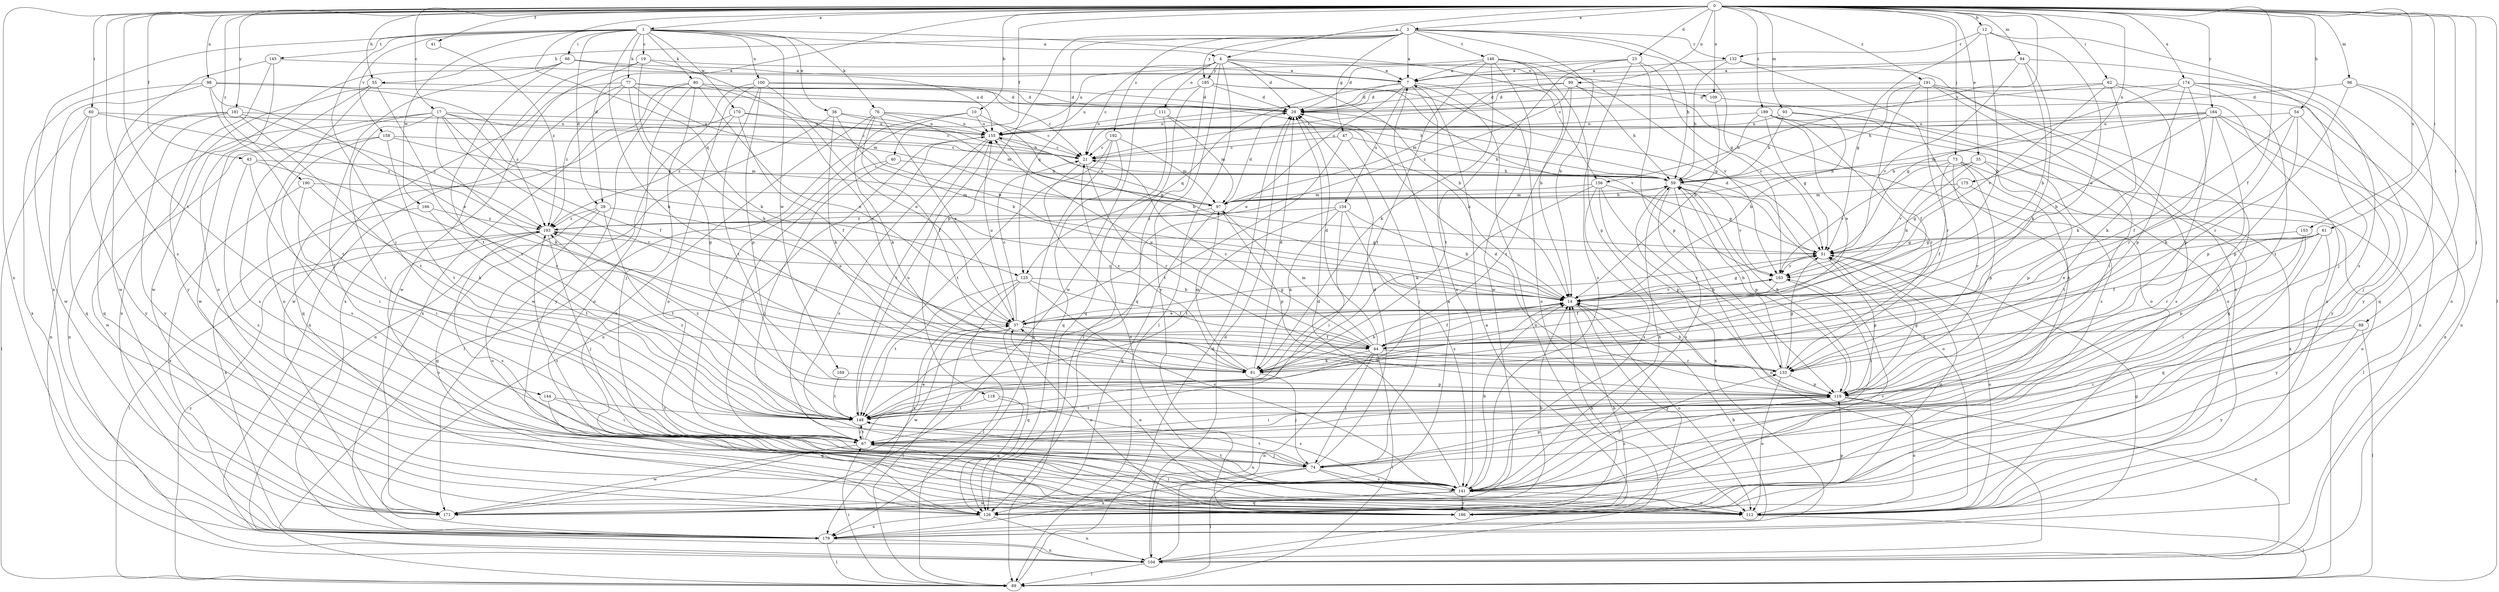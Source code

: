 strict digraph  {
0;
1;
3;
4;
7;
10;
12;
14;
17;
19;
21;
23;
28;
29;
35;
36;
37;
40;
41;
43;
44;
47;
51;
54;
55;
59;
60;
61;
62;
66;
67;
73;
74;
76;
77;
80;
81;
88;
89;
93;
94;
96;
97;
98;
99;
100;
104;
109;
111;
112;
118;
119;
125;
126;
132;
133;
141;
144;
145;
146;
148;
153;
154;
155;
156;
158;
163;
166;
169;
170;
171;
174;
175;
179;
181;
184;
185;
186;
189;
190;
191;
192;
193;
0 -> 1  [label=a];
0 -> 3  [label=a];
0 -> 4  [label=a];
0 -> 10  [label=b];
0 -> 12  [label=b];
0 -> 17  [label=c];
0 -> 23  [label=d];
0 -> 28  [label=d];
0 -> 35  [label=e];
0 -> 40  [label=f];
0 -> 41  [label=f];
0 -> 43  [label=f];
0 -> 44  [label=f];
0 -> 54  [label=h];
0 -> 55  [label=h];
0 -> 60  [label=i];
0 -> 61  [label=i];
0 -> 62  [label=i];
0 -> 73  [label=j];
0 -> 74  [label=j];
0 -> 88  [label=l];
0 -> 89  [label=l];
0 -> 93  [label=m];
0 -> 94  [label=m];
0 -> 96  [label=m];
0 -> 98  [label=n];
0 -> 99  [label=n];
0 -> 109  [label=o];
0 -> 125  [label=q];
0 -> 141  [label=s];
0 -> 144  [label=t];
0 -> 153  [label=u];
0 -> 156  [label=v];
0 -> 174  [label=x];
0 -> 175  [label=x];
0 -> 179  [label=x];
0 -> 181  [label=y];
0 -> 184  [label=y];
0 -> 189  [label=z];
0 -> 190  [label=z];
0 -> 191  [label=z];
1 -> 4  [label=a];
1 -> 19  [label=c];
1 -> 28  [label=d];
1 -> 36  [label=e];
1 -> 66  [label=i];
1 -> 67  [label=i];
1 -> 76  [label=k];
1 -> 77  [label=k];
1 -> 80  [label=k];
1 -> 81  [label=k];
1 -> 100  [label=n];
1 -> 145  [label=t];
1 -> 156  [label=v];
1 -> 158  [label=v];
1 -> 166  [label=w];
1 -> 169  [label=w];
1 -> 170  [label=w];
1 -> 179  [label=x];
3 -> 7  [label=a];
3 -> 14  [label=b];
3 -> 47  [label=g];
3 -> 51  [label=g];
3 -> 55  [label=h];
3 -> 59  [label=h];
3 -> 118  [label=p];
3 -> 125  [label=q];
3 -> 132  [label=r];
3 -> 146  [label=t];
3 -> 185  [label=y];
3 -> 192  [label=z];
4 -> 7  [label=a];
4 -> 14  [label=b];
4 -> 21  [label=c];
4 -> 29  [label=d];
4 -> 89  [label=l];
4 -> 109  [label=o];
4 -> 111  [label=o];
4 -> 171  [label=w];
4 -> 185  [label=y];
4 -> 186  [label=y];
7 -> 29  [label=d];
7 -> 37  [label=e];
7 -> 104  [label=n];
7 -> 112  [label=o];
7 -> 125  [label=q];
7 -> 141  [label=s];
7 -> 154  [label=u];
10 -> 14  [label=b];
10 -> 67  [label=i];
10 -> 89  [label=l];
10 -> 155  [label=u];
12 -> 14  [label=b];
12 -> 37  [label=e];
12 -> 51  [label=g];
12 -> 132  [label=r];
12 -> 141  [label=s];
14 -> 37  [label=e];
14 -> 44  [label=f];
14 -> 51  [label=g];
14 -> 112  [label=o];
14 -> 163  [label=v];
14 -> 186  [label=y];
14 -> 193  [label=z];
17 -> 14  [label=b];
17 -> 21  [label=c];
17 -> 44  [label=f];
17 -> 67  [label=i];
17 -> 81  [label=k];
17 -> 104  [label=n];
17 -> 133  [label=r];
17 -> 141  [label=s];
17 -> 155  [label=u];
19 -> 7  [label=a];
19 -> 81  [label=k];
19 -> 133  [label=r];
19 -> 171  [label=w];
19 -> 179  [label=x];
21 -> 59  [label=h];
21 -> 112  [label=o];
21 -> 133  [label=r];
23 -> 7  [label=a];
23 -> 29  [label=d];
23 -> 119  [label=p];
23 -> 141  [label=s];
23 -> 148  [label=t];
23 -> 163  [label=v];
28 -> 37  [label=e];
28 -> 112  [label=o];
28 -> 126  [label=q];
28 -> 148  [label=t];
28 -> 193  [label=z];
29 -> 155  [label=u];
35 -> 14  [label=b];
35 -> 59  [label=h];
35 -> 89  [label=l];
35 -> 119  [label=p];
35 -> 163  [label=v];
36 -> 14  [label=b];
36 -> 59  [label=h];
36 -> 81  [label=k];
36 -> 104  [label=n];
36 -> 155  [label=u];
37 -> 21  [label=c];
37 -> 44  [label=f];
37 -> 51  [label=g];
37 -> 89  [label=l];
37 -> 126  [label=q];
37 -> 155  [label=u];
37 -> 171  [label=w];
40 -> 59  [label=h];
40 -> 67  [label=i];
40 -> 74  [label=j];
41 -> 193  [label=z];
43 -> 59  [label=h];
43 -> 67  [label=i];
43 -> 133  [label=r];
43 -> 141  [label=s];
44 -> 21  [label=c];
44 -> 29  [label=d];
44 -> 74  [label=j];
44 -> 81  [label=k];
44 -> 89  [label=l];
44 -> 97  [label=m];
44 -> 104  [label=n];
44 -> 133  [label=r];
44 -> 155  [label=u];
47 -> 21  [label=c];
47 -> 59  [label=h];
47 -> 74  [label=j];
47 -> 148  [label=t];
51 -> 29  [label=d];
51 -> 112  [label=o];
51 -> 119  [label=p];
51 -> 163  [label=v];
54 -> 44  [label=f];
54 -> 74  [label=j];
54 -> 81  [label=k];
54 -> 119  [label=p];
54 -> 155  [label=u];
55 -> 29  [label=d];
55 -> 112  [label=o];
55 -> 148  [label=t];
55 -> 171  [label=w];
55 -> 179  [label=x];
59 -> 97  [label=m];
59 -> 104  [label=n];
59 -> 112  [label=o];
59 -> 119  [label=p];
59 -> 141  [label=s];
59 -> 163  [label=v];
59 -> 179  [label=x];
60 -> 89  [label=l];
60 -> 126  [label=q];
60 -> 155  [label=u];
60 -> 186  [label=y];
60 -> 193  [label=z];
61 -> 37  [label=e];
61 -> 44  [label=f];
61 -> 51  [label=g];
61 -> 126  [label=q];
61 -> 133  [label=r];
61 -> 186  [label=y];
62 -> 21  [label=c];
62 -> 29  [label=d];
62 -> 81  [label=k];
62 -> 104  [label=n];
62 -> 119  [label=p];
62 -> 163  [label=v];
66 -> 7  [label=a];
66 -> 74  [label=j];
66 -> 148  [label=t];
66 -> 155  [label=u];
66 -> 171  [label=w];
67 -> 37  [label=e];
67 -> 74  [label=j];
67 -> 148  [label=t];
67 -> 171  [label=w];
67 -> 186  [label=y];
73 -> 44  [label=f];
73 -> 59  [label=h];
73 -> 119  [label=p];
73 -> 133  [label=r];
73 -> 148  [label=t];
73 -> 163  [label=v];
73 -> 179  [label=x];
74 -> 29  [label=d];
74 -> 89  [label=l];
74 -> 112  [label=o];
74 -> 119  [label=p];
74 -> 141  [label=s];
74 -> 148  [label=t];
74 -> 179  [label=x];
76 -> 21  [label=c];
76 -> 37  [label=e];
76 -> 44  [label=f];
76 -> 81  [label=k];
76 -> 97  [label=m];
76 -> 112  [label=o];
76 -> 155  [label=u];
77 -> 29  [label=d];
77 -> 59  [label=h];
77 -> 97  [label=m];
77 -> 104  [label=n];
77 -> 119  [label=p];
77 -> 171  [label=w];
77 -> 193  [label=z];
80 -> 14  [label=b];
80 -> 29  [label=d];
80 -> 37  [label=e];
80 -> 74  [label=j];
80 -> 112  [label=o];
80 -> 179  [label=x];
80 -> 186  [label=y];
81 -> 14  [label=b];
81 -> 21  [label=c];
81 -> 29  [label=d];
81 -> 74  [label=j];
81 -> 97  [label=m];
81 -> 104  [label=n];
88 -> 44  [label=f];
88 -> 67  [label=i];
88 -> 89  [label=l];
88 -> 186  [label=y];
89 -> 29  [label=d];
89 -> 67  [label=i];
89 -> 193  [label=z];
93 -> 14  [label=b];
93 -> 59  [label=h];
93 -> 141  [label=s];
93 -> 155  [label=u];
94 -> 7  [label=a];
94 -> 14  [label=b];
94 -> 21  [label=c];
94 -> 74  [label=j];
94 -> 81  [label=k];
94 -> 163  [label=v];
96 -> 29  [label=d];
96 -> 104  [label=n];
96 -> 126  [label=q];
96 -> 133  [label=r];
97 -> 29  [label=d];
97 -> 59  [label=h];
97 -> 119  [label=p];
97 -> 126  [label=q];
97 -> 155  [label=u];
97 -> 193  [label=z];
98 -> 29  [label=d];
98 -> 37  [label=e];
98 -> 148  [label=t];
98 -> 171  [label=w];
98 -> 179  [label=x];
98 -> 193  [label=z];
99 -> 29  [label=d];
99 -> 59  [label=h];
99 -> 97  [label=m];
99 -> 112  [label=o];
99 -> 148  [label=t];
99 -> 193  [label=z];
100 -> 21  [label=c];
100 -> 29  [label=d];
100 -> 37  [label=e];
100 -> 112  [label=o];
100 -> 119  [label=p];
100 -> 148  [label=t];
100 -> 171  [label=w];
104 -> 7  [label=a];
104 -> 29  [label=d];
104 -> 89  [label=l];
109 -> 14  [label=b];
109 -> 112  [label=o];
111 -> 14  [label=b];
111 -> 97  [label=m];
111 -> 126  [label=q];
111 -> 155  [label=u];
112 -> 37  [label=e];
112 -> 67  [label=i];
112 -> 89  [label=l];
112 -> 119  [label=p];
118 -> 126  [label=q];
118 -> 141  [label=s];
118 -> 148  [label=t];
119 -> 29  [label=d];
119 -> 51  [label=g];
119 -> 59  [label=h];
119 -> 67  [label=i];
119 -> 104  [label=n];
119 -> 112  [label=o];
119 -> 141  [label=s];
119 -> 148  [label=t];
119 -> 193  [label=z];
125 -> 14  [label=b];
125 -> 44  [label=f];
125 -> 89  [label=l];
125 -> 141  [label=s];
125 -> 148  [label=t];
125 -> 179  [label=x];
126 -> 14  [label=b];
126 -> 104  [label=n];
126 -> 179  [label=x];
132 -> 7  [label=a];
132 -> 59  [label=h];
132 -> 112  [label=o];
132 -> 141  [label=s];
133 -> 14  [label=b];
133 -> 51  [label=g];
133 -> 59  [label=h];
133 -> 112  [label=o];
133 -> 119  [label=p];
141 -> 14  [label=b];
141 -> 29  [label=d];
141 -> 59  [label=h];
141 -> 112  [label=o];
141 -> 126  [label=q];
141 -> 133  [label=r];
141 -> 148  [label=t];
141 -> 171  [label=w];
141 -> 186  [label=y];
141 -> 193  [label=z];
144 -> 67  [label=i];
144 -> 126  [label=q];
144 -> 148  [label=t];
145 -> 7  [label=a];
145 -> 112  [label=o];
145 -> 171  [label=w];
145 -> 186  [label=y];
146 -> 7  [label=a];
146 -> 14  [label=b];
146 -> 81  [label=k];
146 -> 119  [label=p];
146 -> 148  [label=t];
146 -> 155  [label=u];
146 -> 163  [label=v];
146 -> 171  [label=w];
148 -> 14  [label=b];
148 -> 67  [label=i];
148 -> 155  [label=u];
148 -> 193  [label=z];
153 -> 51  [label=g];
153 -> 67  [label=i];
153 -> 119  [label=p];
154 -> 14  [label=b];
154 -> 67  [label=i];
154 -> 81  [label=k];
154 -> 141  [label=s];
154 -> 148  [label=t];
154 -> 193  [label=z];
155 -> 21  [label=c];
155 -> 51  [label=g];
155 -> 67  [label=i];
155 -> 141  [label=s];
155 -> 148  [label=t];
156 -> 51  [label=g];
156 -> 81  [label=k];
156 -> 97  [label=m];
156 -> 119  [label=p];
156 -> 133  [label=r];
156 -> 141  [label=s];
158 -> 21  [label=c];
158 -> 97  [label=m];
158 -> 141  [label=s];
158 -> 148  [label=t];
158 -> 171  [label=w];
163 -> 14  [label=b];
163 -> 44  [label=f];
163 -> 67  [label=i];
166 -> 148  [label=t];
166 -> 179  [label=x];
166 -> 193  [label=z];
169 -> 119  [label=p];
169 -> 148  [label=t];
170 -> 21  [label=c];
170 -> 44  [label=f];
170 -> 126  [label=q];
170 -> 155  [label=u];
170 -> 193  [label=z];
171 -> 7  [label=a];
171 -> 14  [label=b];
171 -> 163  [label=v];
174 -> 29  [label=d];
174 -> 51  [label=g];
174 -> 81  [label=k];
174 -> 112  [label=o];
174 -> 119  [label=p];
174 -> 148  [label=t];
174 -> 186  [label=y];
175 -> 51  [label=g];
175 -> 97  [label=m];
175 -> 112  [label=o];
179 -> 14  [label=b];
179 -> 51  [label=g];
179 -> 89  [label=l];
179 -> 104  [label=n];
179 -> 155  [label=u];
181 -> 104  [label=n];
181 -> 126  [label=q];
181 -> 148  [label=t];
181 -> 155  [label=u];
181 -> 186  [label=y];
181 -> 193  [label=z];
184 -> 14  [label=b];
184 -> 21  [label=c];
184 -> 97  [label=m];
184 -> 104  [label=n];
184 -> 119  [label=p];
184 -> 133  [label=r];
184 -> 155  [label=u];
184 -> 186  [label=y];
185 -> 29  [label=d];
185 -> 51  [label=g];
185 -> 89  [label=l];
185 -> 126  [label=q];
185 -> 155  [label=u];
185 -> 163  [label=v];
186 -> 14  [label=b];
186 -> 37  [label=e];
186 -> 51  [label=g];
189 -> 37  [label=e];
189 -> 51  [label=g];
189 -> 59  [label=h];
189 -> 126  [label=q];
189 -> 133  [label=r];
189 -> 141  [label=s];
189 -> 155  [label=u];
190 -> 67  [label=i];
190 -> 81  [label=k];
190 -> 97  [label=m];
190 -> 179  [label=x];
191 -> 29  [label=d];
191 -> 44  [label=f];
191 -> 59  [label=h];
191 -> 67  [label=i];
191 -> 112  [label=o];
191 -> 133  [label=r];
191 -> 141  [label=s];
192 -> 21  [label=c];
192 -> 97  [label=m];
192 -> 126  [label=q];
192 -> 148  [label=t];
192 -> 179  [label=x];
193 -> 51  [label=g];
193 -> 74  [label=j];
193 -> 89  [label=l];
193 -> 112  [label=o];
193 -> 141  [label=s];
}
